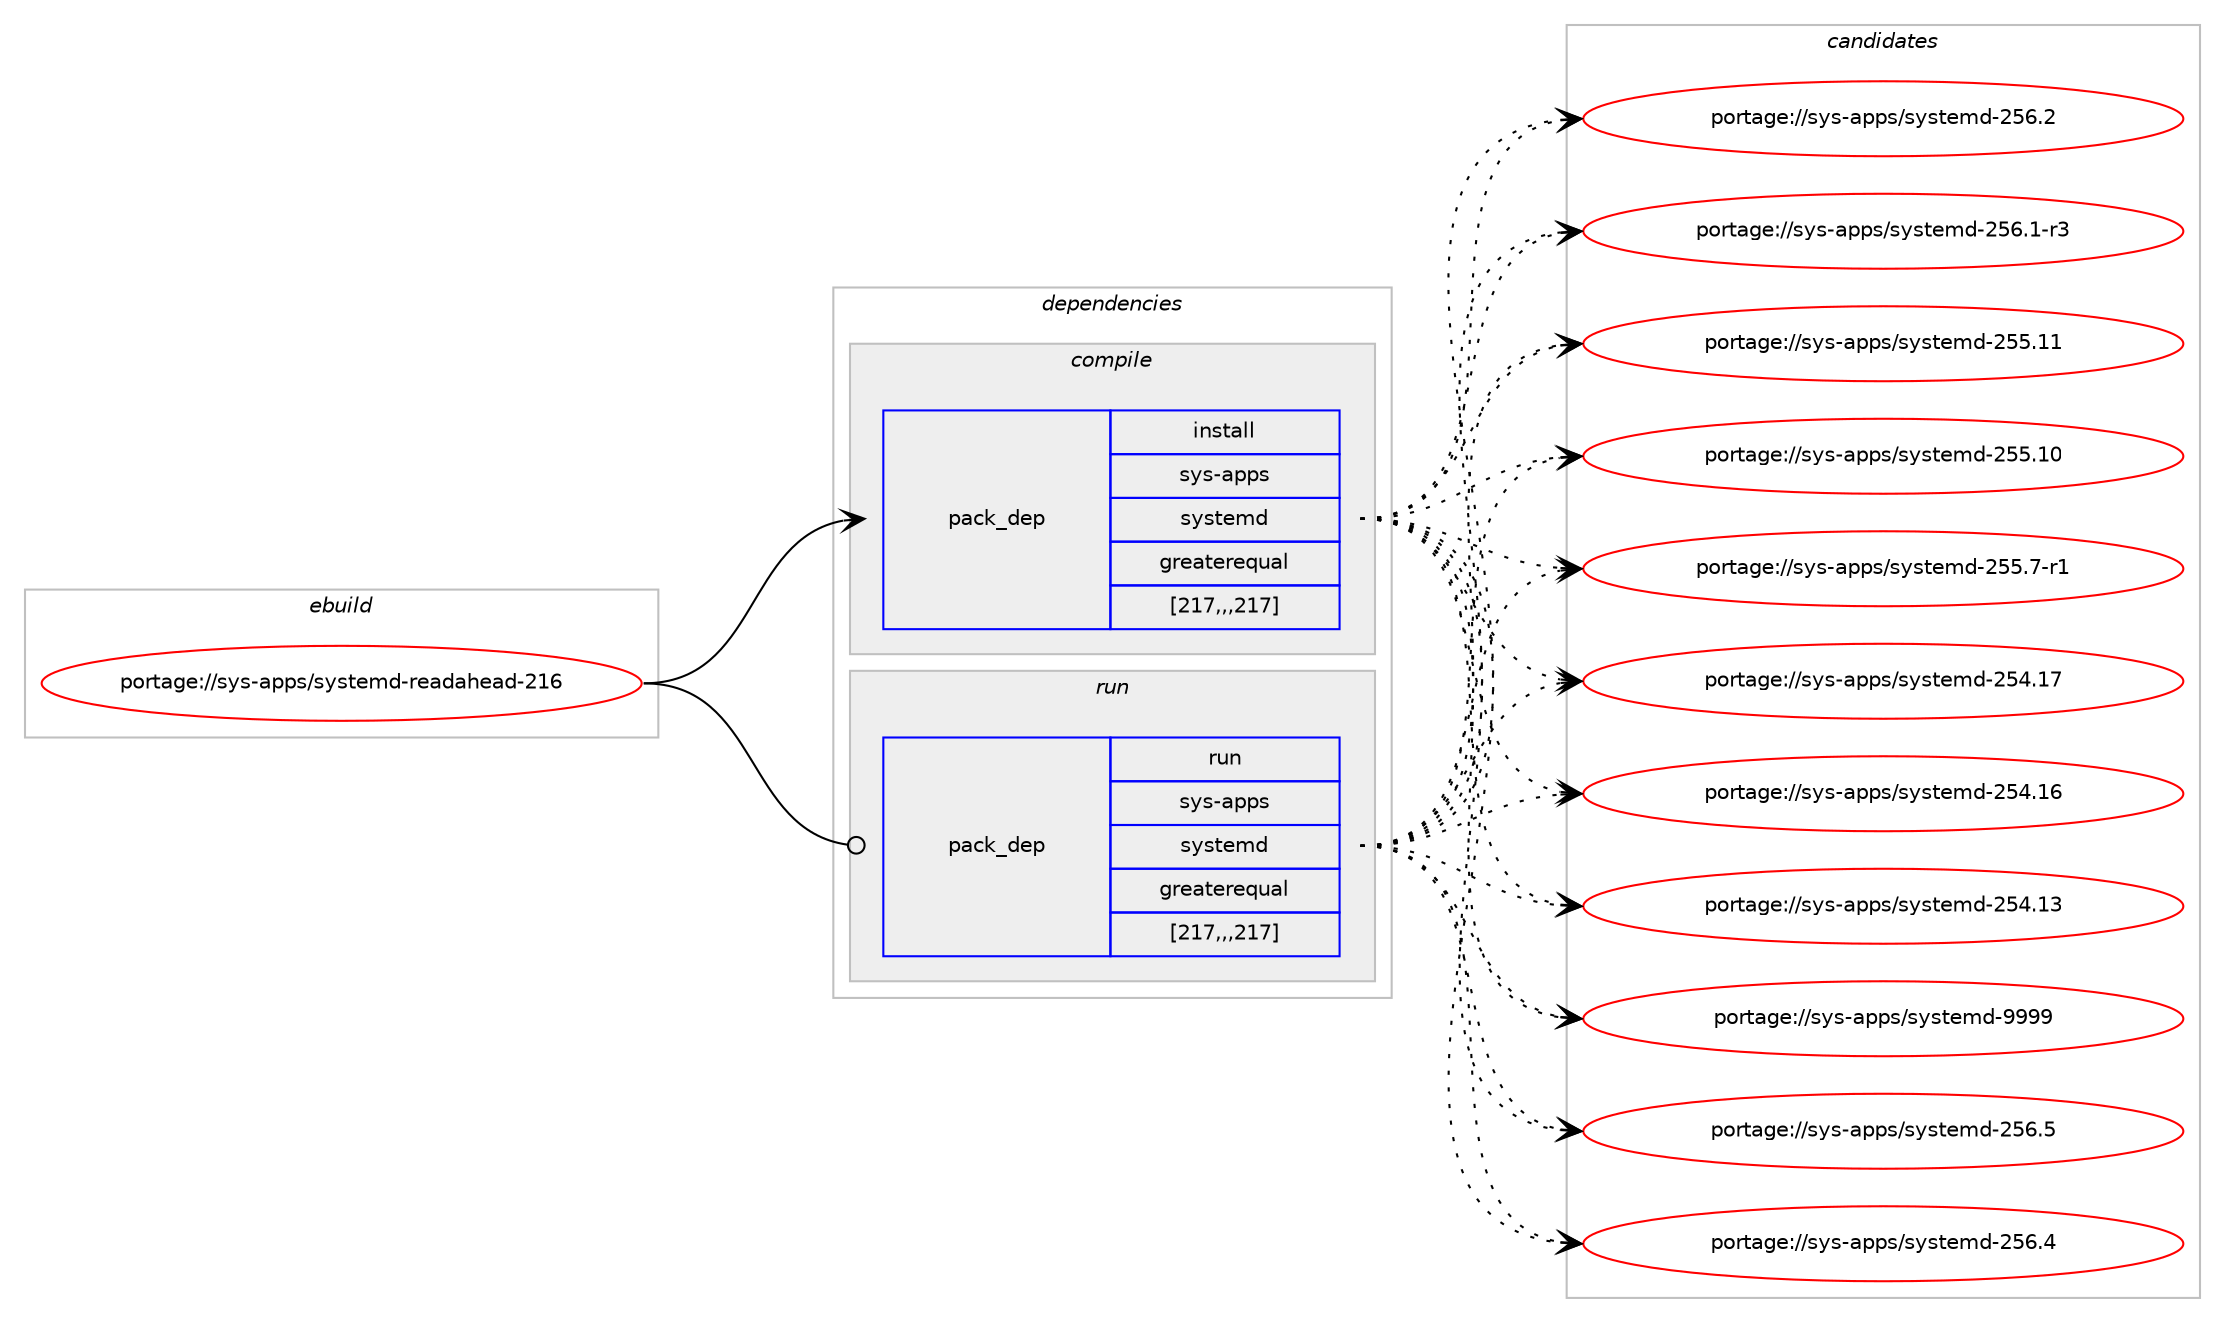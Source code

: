 digraph prolog {

# *************
# Graph options
# *************

newrank=true;
concentrate=true;
compound=true;
graph [rankdir=LR,fontname=Helvetica,fontsize=10,ranksep=1.5];#, ranksep=2.5, nodesep=0.2];
edge  [arrowhead=vee];
node  [fontname=Helvetica,fontsize=10];

# **********
# The ebuild
# **********

subgraph cluster_leftcol {
color=gray;
label=<<i>ebuild</i>>;
id [label="portage://sys-apps/systemd-readahead-216", color=red, width=4, href="../sys-apps/systemd-readahead-216.svg"];
}

# ****************
# The dependencies
# ****************

subgraph cluster_midcol {
color=gray;
label=<<i>dependencies</i>>;
subgraph cluster_compile {
fillcolor="#eeeeee";
style=filled;
label=<<i>compile</i>>;
subgraph pack13190 {
dependency21246 [label=<<TABLE BORDER="0" CELLBORDER="1" CELLSPACING="0" CELLPADDING="4" WIDTH="220"><TR><TD ROWSPAN="6" CELLPADDING="30">pack_dep</TD></TR><TR><TD WIDTH="110">install</TD></TR><TR><TD>sys-apps</TD></TR><TR><TD>systemd</TD></TR><TR><TD>greaterequal</TD></TR><TR><TD>[217,,,217]</TD></TR></TABLE>>, shape=none, color=blue];
}
id:e -> dependency21246:w [weight=20,style="solid",arrowhead="vee"];
}
subgraph cluster_compileandrun {
fillcolor="#eeeeee";
style=filled;
label=<<i>compile and run</i>>;
}
subgraph cluster_run {
fillcolor="#eeeeee";
style=filled;
label=<<i>run</i>>;
subgraph pack13191 {
dependency21247 [label=<<TABLE BORDER="0" CELLBORDER="1" CELLSPACING="0" CELLPADDING="4" WIDTH="220"><TR><TD ROWSPAN="6" CELLPADDING="30">pack_dep</TD></TR><TR><TD WIDTH="110">run</TD></TR><TR><TD>sys-apps</TD></TR><TR><TD>systemd</TD></TR><TR><TD>greaterequal</TD></TR><TR><TD>[217,,,217]</TD></TR></TABLE>>, shape=none, color=blue];
}
id:e -> dependency21247:w [weight=20,style="solid",arrowhead="odot"];
}
}

# **************
# The candidates
# **************

subgraph cluster_choices {
rank=same;
color=gray;
label=<<i>candidates</i>>;

subgraph choice13190 {
color=black;
nodesep=1;
choice1151211154597112112115471151211151161011091004557575757 [label="portage://sys-apps/systemd-9999", color=red, width=4,href="../sys-apps/systemd-9999.svg"];
choice115121115459711211211547115121115116101109100455053544653 [label="portage://sys-apps/systemd-256.5", color=red, width=4,href="../sys-apps/systemd-256.5.svg"];
choice115121115459711211211547115121115116101109100455053544652 [label="portage://sys-apps/systemd-256.4", color=red, width=4,href="../sys-apps/systemd-256.4.svg"];
choice115121115459711211211547115121115116101109100455053544650 [label="portage://sys-apps/systemd-256.2", color=red, width=4,href="../sys-apps/systemd-256.2.svg"];
choice1151211154597112112115471151211151161011091004550535446494511451 [label="portage://sys-apps/systemd-256.1-r3", color=red, width=4,href="../sys-apps/systemd-256.1-r3.svg"];
choice11512111545971121121154711512111511610110910045505353464949 [label="portage://sys-apps/systemd-255.11", color=red, width=4,href="../sys-apps/systemd-255.11.svg"];
choice11512111545971121121154711512111511610110910045505353464948 [label="portage://sys-apps/systemd-255.10", color=red, width=4,href="../sys-apps/systemd-255.10.svg"];
choice1151211154597112112115471151211151161011091004550535346554511449 [label="portage://sys-apps/systemd-255.7-r1", color=red, width=4,href="../sys-apps/systemd-255.7-r1.svg"];
choice11512111545971121121154711512111511610110910045505352464955 [label="portage://sys-apps/systemd-254.17", color=red, width=4,href="../sys-apps/systemd-254.17.svg"];
choice11512111545971121121154711512111511610110910045505352464954 [label="portage://sys-apps/systemd-254.16", color=red, width=4,href="../sys-apps/systemd-254.16.svg"];
choice11512111545971121121154711512111511610110910045505352464951 [label="portage://sys-apps/systemd-254.13", color=red, width=4,href="../sys-apps/systemd-254.13.svg"];
dependency21246:e -> choice1151211154597112112115471151211151161011091004557575757:w [style=dotted,weight="100"];
dependency21246:e -> choice115121115459711211211547115121115116101109100455053544653:w [style=dotted,weight="100"];
dependency21246:e -> choice115121115459711211211547115121115116101109100455053544652:w [style=dotted,weight="100"];
dependency21246:e -> choice115121115459711211211547115121115116101109100455053544650:w [style=dotted,weight="100"];
dependency21246:e -> choice1151211154597112112115471151211151161011091004550535446494511451:w [style=dotted,weight="100"];
dependency21246:e -> choice11512111545971121121154711512111511610110910045505353464949:w [style=dotted,weight="100"];
dependency21246:e -> choice11512111545971121121154711512111511610110910045505353464948:w [style=dotted,weight="100"];
dependency21246:e -> choice1151211154597112112115471151211151161011091004550535346554511449:w [style=dotted,weight="100"];
dependency21246:e -> choice11512111545971121121154711512111511610110910045505352464955:w [style=dotted,weight="100"];
dependency21246:e -> choice11512111545971121121154711512111511610110910045505352464954:w [style=dotted,weight="100"];
dependency21246:e -> choice11512111545971121121154711512111511610110910045505352464951:w [style=dotted,weight="100"];
}
subgraph choice13191 {
color=black;
nodesep=1;
choice1151211154597112112115471151211151161011091004557575757 [label="portage://sys-apps/systemd-9999", color=red, width=4,href="../sys-apps/systemd-9999.svg"];
choice115121115459711211211547115121115116101109100455053544653 [label="portage://sys-apps/systemd-256.5", color=red, width=4,href="../sys-apps/systemd-256.5.svg"];
choice115121115459711211211547115121115116101109100455053544652 [label="portage://sys-apps/systemd-256.4", color=red, width=4,href="../sys-apps/systemd-256.4.svg"];
choice115121115459711211211547115121115116101109100455053544650 [label="portage://sys-apps/systemd-256.2", color=red, width=4,href="../sys-apps/systemd-256.2.svg"];
choice1151211154597112112115471151211151161011091004550535446494511451 [label="portage://sys-apps/systemd-256.1-r3", color=red, width=4,href="../sys-apps/systemd-256.1-r3.svg"];
choice11512111545971121121154711512111511610110910045505353464949 [label="portage://sys-apps/systemd-255.11", color=red, width=4,href="../sys-apps/systemd-255.11.svg"];
choice11512111545971121121154711512111511610110910045505353464948 [label="portage://sys-apps/systemd-255.10", color=red, width=4,href="../sys-apps/systemd-255.10.svg"];
choice1151211154597112112115471151211151161011091004550535346554511449 [label="portage://sys-apps/systemd-255.7-r1", color=red, width=4,href="../sys-apps/systemd-255.7-r1.svg"];
choice11512111545971121121154711512111511610110910045505352464955 [label="portage://sys-apps/systemd-254.17", color=red, width=4,href="../sys-apps/systemd-254.17.svg"];
choice11512111545971121121154711512111511610110910045505352464954 [label="portage://sys-apps/systemd-254.16", color=red, width=4,href="../sys-apps/systemd-254.16.svg"];
choice11512111545971121121154711512111511610110910045505352464951 [label="portage://sys-apps/systemd-254.13", color=red, width=4,href="../sys-apps/systemd-254.13.svg"];
dependency21247:e -> choice1151211154597112112115471151211151161011091004557575757:w [style=dotted,weight="100"];
dependency21247:e -> choice115121115459711211211547115121115116101109100455053544653:w [style=dotted,weight="100"];
dependency21247:e -> choice115121115459711211211547115121115116101109100455053544652:w [style=dotted,weight="100"];
dependency21247:e -> choice115121115459711211211547115121115116101109100455053544650:w [style=dotted,weight="100"];
dependency21247:e -> choice1151211154597112112115471151211151161011091004550535446494511451:w [style=dotted,weight="100"];
dependency21247:e -> choice11512111545971121121154711512111511610110910045505353464949:w [style=dotted,weight="100"];
dependency21247:e -> choice11512111545971121121154711512111511610110910045505353464948:w [style=dotted,weight="100"];
dependency21247:e -> choice1151211154597112112115471151211151161011091004550535346554511449:w [style=dotted,weight="100"];
dependency21247:e -> choice11512111545971121121154711512111511610110910045505352464955:w [style=dotted,weight="100"];
dependency21247:e -> choice11512111545971121121154711512111511610110910045505352464954:w [style=dotted,weight="100"];
dependency21247:e -> choice11512111545971121121154711512111511610110910045505352464951:w [style=dotted,weight="100"];
}
}

}
